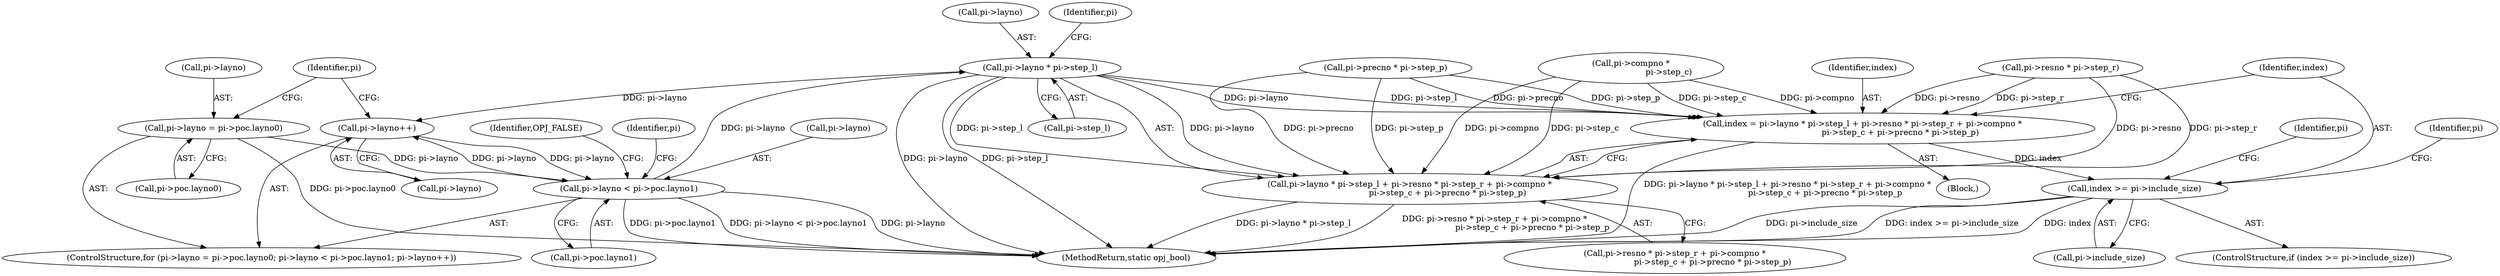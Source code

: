 digraph "0_openjpeg_c277159986c80142180fbe5efb256bbf3bdf3edc_0@pointer" {
"1000298" [label="(Call,pi->layno * pi->step_l)"];
"1000160" [label="(Call,pi->layno < pi->poc.layno1)"];
"1000151" [label="(Call,pi->layno = pi->poc.layno0)"];
"1000169" [label="(Call,pi->layno++)"];
"1000298" [label="(Call,pi->layno * pi->step_l)"];
"1000295" [label="(Call,index = pi->layno * pi->step_l + pi->resno * pi->step_r + pi->compno *\n                             pi->step_c + pi->precno * pi->step_p)"];
"1000329" [label="(Call,index >= pi->include_size)"];
"1000297" [label="(Call,pi->layno * pi->step_l + pi->resno * pi->step_r + pi->compno *\n                             pi->step_c + pi->precno * pi->step_p)"];
"1000294" [label="(Block,)"];
"1000344" [label="(Identifier,pi)"];
"1000359" [label="(Identifier,OPJ_FALSE)"];
"1000321" [label="(Call,pi->precno * pi->step_p)"];
"1000152" [label="(Call,pi->layno)"];
"1000299" [label="(Call,pi->layno)"];
"1000177" [label="(Identifier,pi)"];
"1000360" [label="(MethodReturn,static opj_bool)"];
"1000329" [label="(Call,index >= pi->include_size)"];
"1000164" [label="(Call,pi->poc.layno1)"];
"1000151" [label="(Call,pi->layno = pi->poc.layno0)"];
"1000297" [label="(Call,pi->layno * pi->step_l + pi->resno * pi->step_r + pi->compno *\n                             pi->step_c + pi->precno * pi->step_p)"];
"1000330" [label="(Identifier,index)"];
"1000302" [label="(Call,pi->step_l)"];
"1000150" [label="(ControlStructure,for (pi->layno = pi->poc.layno0; pi->layno < pi->poc.layno1; pi->layno++))"];
"1000170" [label="(Call,pi->layno)"];
"1000160" [label="(Call,pi->layno < pi->poc.layno1)"];
"1000336" [label="(Identifier,pi)"];
"1000155" [label="(Call,pi->poc.layno0)"];
"1000314" [label="(Call,pi->compno *\n                             pi->step_c)"];
"1000169" [label="(Call,pi->layno++)"];
"1000161" [label="(Call,pi->layno)"];
"1000162" [label="(Identifier,pi)"];
"1000295" [label="(Call,index = pi->layno * pi->step_l + pi->resno * pi->step_r + pi->compno *\n                             pi->step_c + pi->precno * pi->step_p)"];
"1000306" [label="(Call,pi->resno * pi->step_r)"];
"1000305" [label="(Call,pi->resno * pi->step_r + pi->compno *\n                             pi->step_c + pi->precno * pi->step_p)"];
"1000308" [label="(Identifier,pi)"];
"1000298" [label="(Call,pi->layno * pi->step_l)"];
"1000296" [label="(Identifier,index)"];
"1000328" [label="(ControlStructure,if (index >= pi->include_size))"];
"1000331" [label="(Call,pi->include_size)"];
"1000298" -> "1000297"  [label="AST: "];
"1000298" -> "1000302"  [label="CFG: "];
"1000299" -> "1000298"  [label="AST: "];
"1000302" -> "1000298"  [label="AST: "];
"1000308" -> "1000298"  [label="CFG: "];
"1000298" -> "1000360"  [label="DDG: pi->layno"];
"1000298" -> "1000360"  [label="DDG: pi->step_l"];
"1000298" -> "1000169"  [label="DDG: pi->layno"];
"1000298" -> "1000295"  [label="DDG: pi->layno"];
"1000298" -> "1000295"  [label="DDG: pi->step_l"];
"1000298" -> "1000297"  [label="DDG: pi->layno"];
"1000298" -> "1000297"  [label="DDG: pi->step_l"];
"1000160" -> "1000298"  [label="DDG: pi->layno"];
"1000160" -> "1000150"  [label="AST: "];
"1000160" -> "1000164"  [label="CFG: "];
"1000161" -> "1000160"  [label="AST: "];
"1000164" -> "1000160"  [label="AST: "];
"1000177" -> "1000160"  [label="CFG: "];
"1000359" -> "1000160"  [label="CFG: "];
"1000160" -> "1000360"  [label="DDG: pi->poc.layno1"];
"1000160" -> "1000360"  [label="DDG: pi->layno < pi->poc.layno1"];
"1000160" -> "1000360"  [label="DDG: pi->layno"];
"1000151" -> "1000160"  [label="DDG: pi->layno"];
"1000169" -> "1000160"  [label="DDG: pi->layno"];
"1000160" -> "1000169"  [label="DDG: pi->layno"];
"1000151" -> "1000150"  [label="AST: "];
"1000151" -> "1000155"  [label="CFG: "];
"1000152" -> "1000151"  [label="AST: "];
"1000155" -> "1000151"  [label="AST: "];
"1000162" -> "1000151"  [label="CFG: "];
"1000151" -> "1000360"  [label="DDG: pi->poc.layno0"];
"1000169" -> "1000150"  [label="AST: "];
"1000169" -> "1000170"  [label="CFG: "];
"1000170" -> "1000169"  [label="AST: "];
"1000162" -> "1000169"  [label="CFG: "];
"1000295" -> "1000294"  [label="AST: "];
"1000295" -> "1000297"  [label="CFG: "];
"1000296" -> "1000295"  [label="AST: "];
"1000297" -> "1000295"  [label="AST: "];
"1000330" -> "1000295"  [label="CFG: "];
"1000295" -> "1000360"  [label="DDG: pi->layno * pi->step_l + pi->resno * pi->step_r + pi->compno *\n                             pi->step_c + pi->precno * pi->step_p"];
"1000306" -> "1000295"  [label="DDG: pi->resno"];
"1000306" -> "1000295"  [label="DDG: pi->step_r"];
"1000314" -> "1000295"  [label="DDG: pi->compno"];
"1000314" -> "1000295"  [label="DDG: pi->step_c"];
"1000321" -> "1000295"  [label="DDG: pi->precno"];
"1000321" -> "1000295"  [label="DDG: pi->step_p"];
"1000295" -> "1000329"  [label="DDG: index"];
"1000329" -> "1000328"  [label="AST: "];
"1000329" -> "1000331"  [label="CFG: "];
"1000330" -> "1000329"  [label="AST: "];
"1000331" -> "1000329"  [label="AST: "];
"1000336" -> "1000329"  [label="CFG: "];
"1000344" -> "1000329"  [label="CFG: "];
"1000329" -> "1000360"  [label="DDG: pi->include_size"];
"1000329" -> "1000360"  [label="DDG: index >= pi->include_size"];
"1000329" -> "1000360"  [label="DDG: index"];
"1000297" -> "1000305"  [label="CFG: "];
"1000305" -> "1000297"  [label="AST: "];
"1000297" -> "1000360"  [label="DDG: pi->layno * pi->step_l"];
"1000297" -> "1000360"  [label="DDG: pi->resno * pi->step_r + pi->compno *\n                             pi->step_c + pi->precno * pi->step_p"];
"1000306" -> "1000297"  [label="DDG: pi->resno"];
"1000306" -> "1000297"  [label="DDG: pi->step_r"];
"1000314" -> "1000297"  [label="DDG: pi->compno"];
"1000314" -> "1000297"  [label="DDG: pi->step_c"];
"1000321" -> "1000297"  [label="DDG: pi->precno"];
"1000321" -> "1000297"  [label="DDG: pi->step_p"];
}
